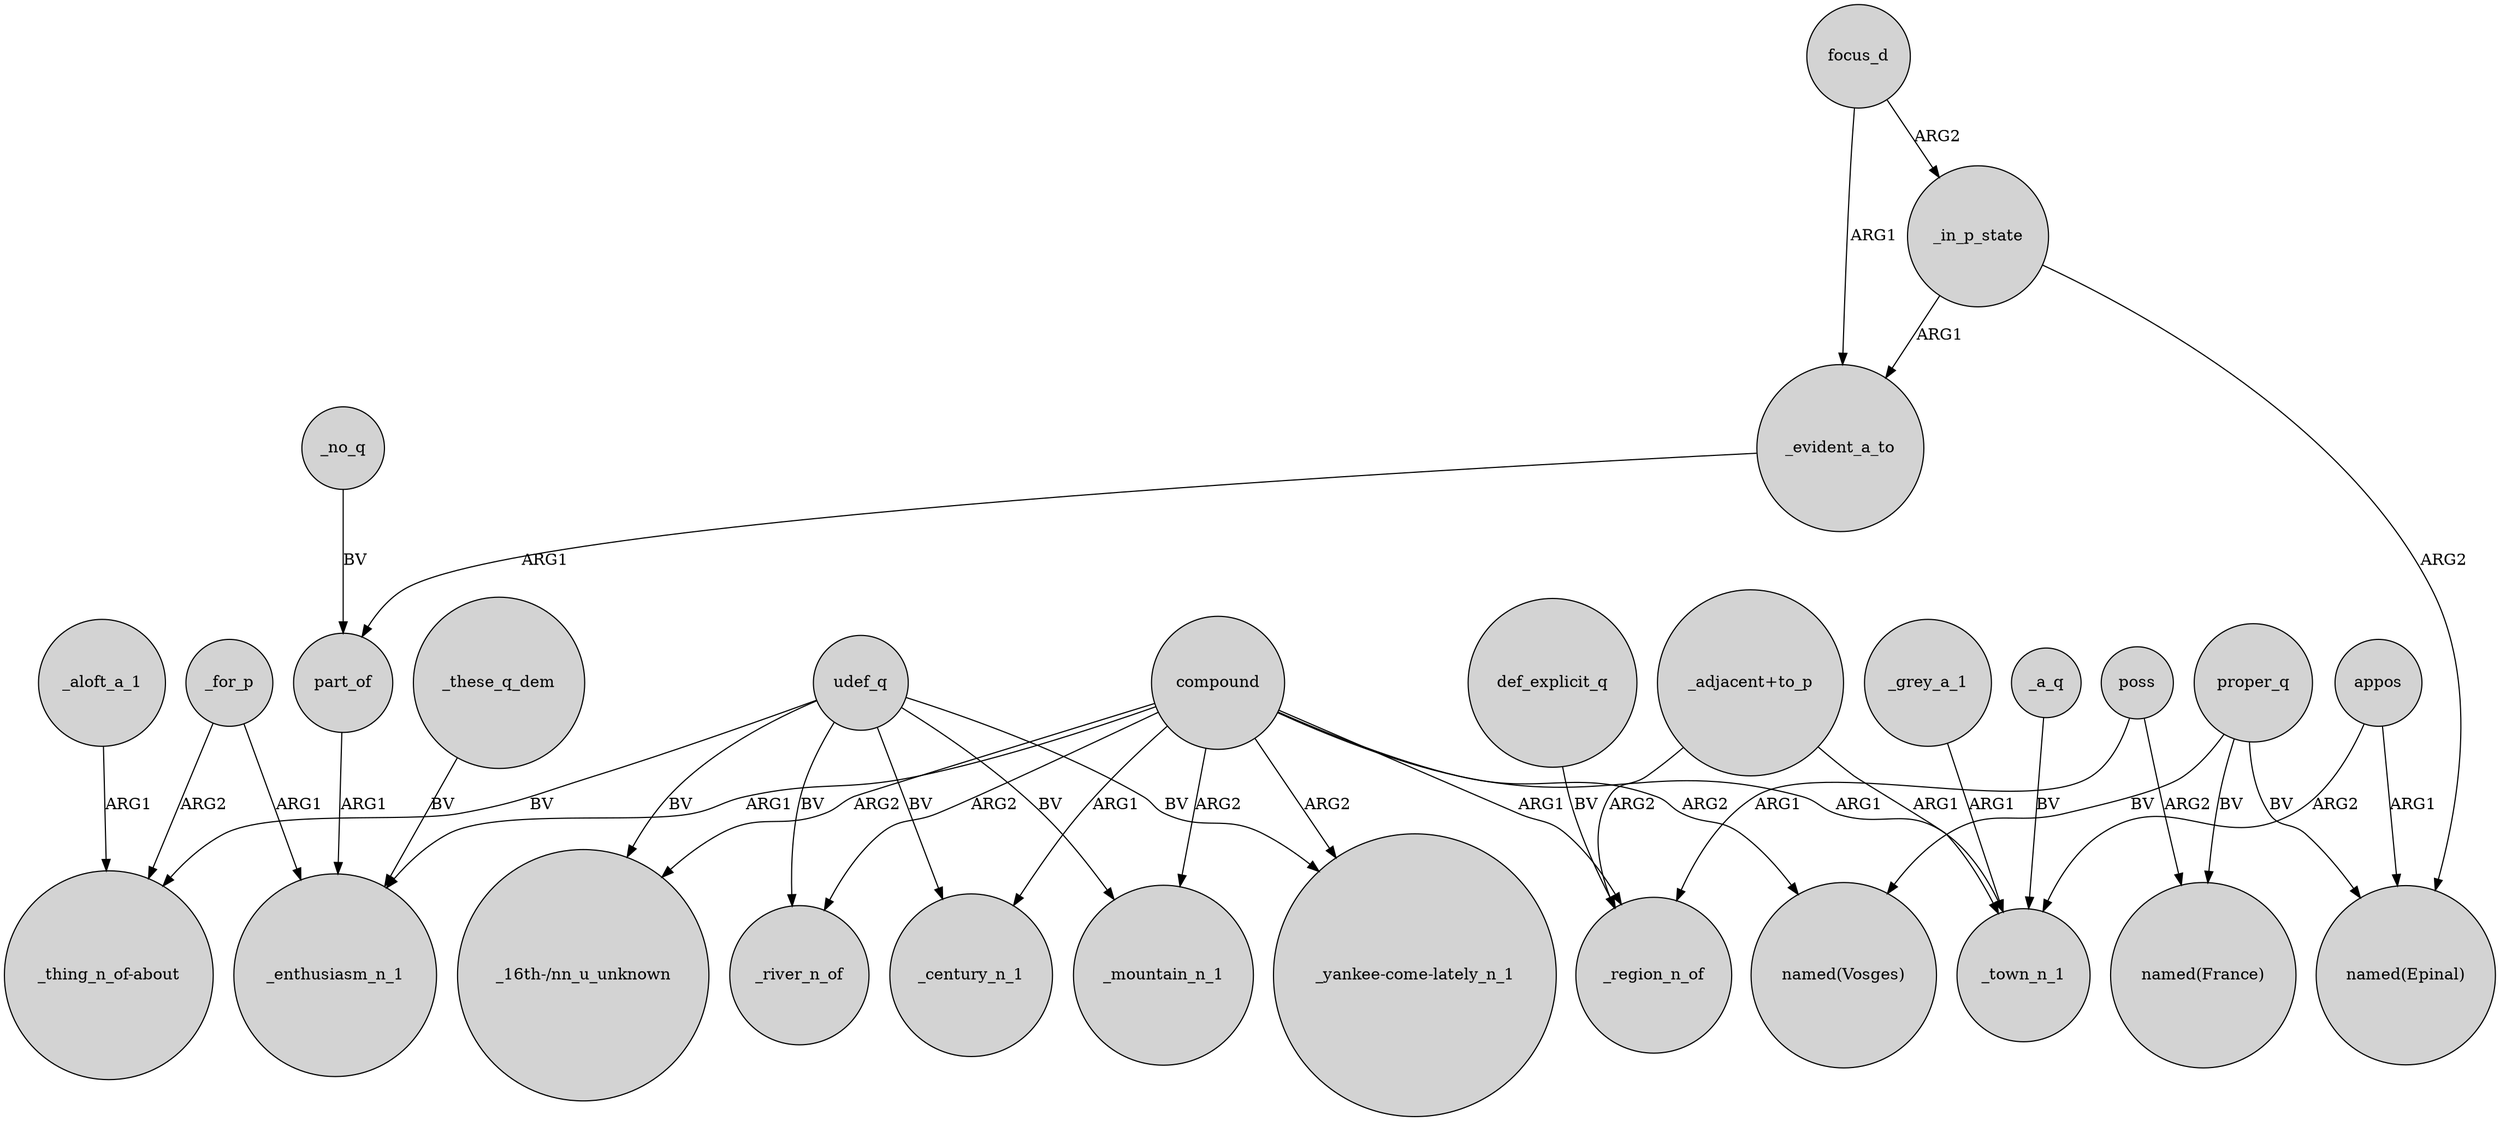 digraph {
	node [shape=circle style=filled]
	udef_q -> "_thing_n_of-about" [label=BV]
	udef_q -> "_16th-/nn_u_unknown" [label=BV]
	compound -> _mountain_n_1 [label=ARG2]
	_evident_a_to -> part_of [label=ARG1]
	"_adjacent+to_p" -> _region_n_of [label=ARG2]
	_for_p -> "_thing_n_of-about" [label=ARG2]
	_these_q_dem -> _enthusiasm_n_1 [label=BV]
	_no_q -> part_of [label=BV]
	def_explicit_q -> _region_n_of [label=BV]
	focus_d -> _in_p_state [label=ARG2]
	proper_q -> "named(France)" [label=BV]
	compound -> "_yankee-come-lately_n_1" [label=ARG2]
	_grey_a_1 -> _town_n_1 [label=ARG1]
	_a_q -> _town_n_1 [label=BV]
	_in_p_state -> _evident_a_to [label=ARG1]
	compound -> _region_n_of [label=ARG1]
	compound -> _enthusiasm_n_1 [label=ARG1]
	poss -> "named(France)" [label=ARG2]
	proper_q -> "named(Epinal)" [label=BV]
	compound -> "_16th-/nn_u_unknown" [label=ARG2]
	compound -> _century_n_1 [label=ARG1]
	"_adjacent+to_p" -> _town_n_1 [label=ARG1]
	udef_q -> "_yankee-come-lately_n_1" [label=BV]
	udef_q -> _century_n_1 [label=BV]
	appos -> "named(Epinal)" [label=ARG1]
	compound -> _river_n_of [label=ARG2]
	focus_d -> _evident_a_to [label=ARG1]
	poss -> _region_n_of [label=ARG1]
	compound -> "named(Vosges)" [label=ARG2]
	udef_q -> _mountain_n_1 [label=BV]
	_in_p_state -> "named(Epinal)" [label=ARG2]
	compound -> _town_n_1 [label=ARG1]
	_for_p -> _enthusiasm_n_1 [label=ARG1]
	part_of -> _enthusiasm_n_1 [label=ARG1]
	appos -> _town_n_1 [label=ARG2]
	udef_q -> _river_n_of [label=BV]
	_aloft_a_1 -> "_thing_n_of-about" [label=ARG1]
	proper_q -> "named(Vosges)" [label=BV]
}
